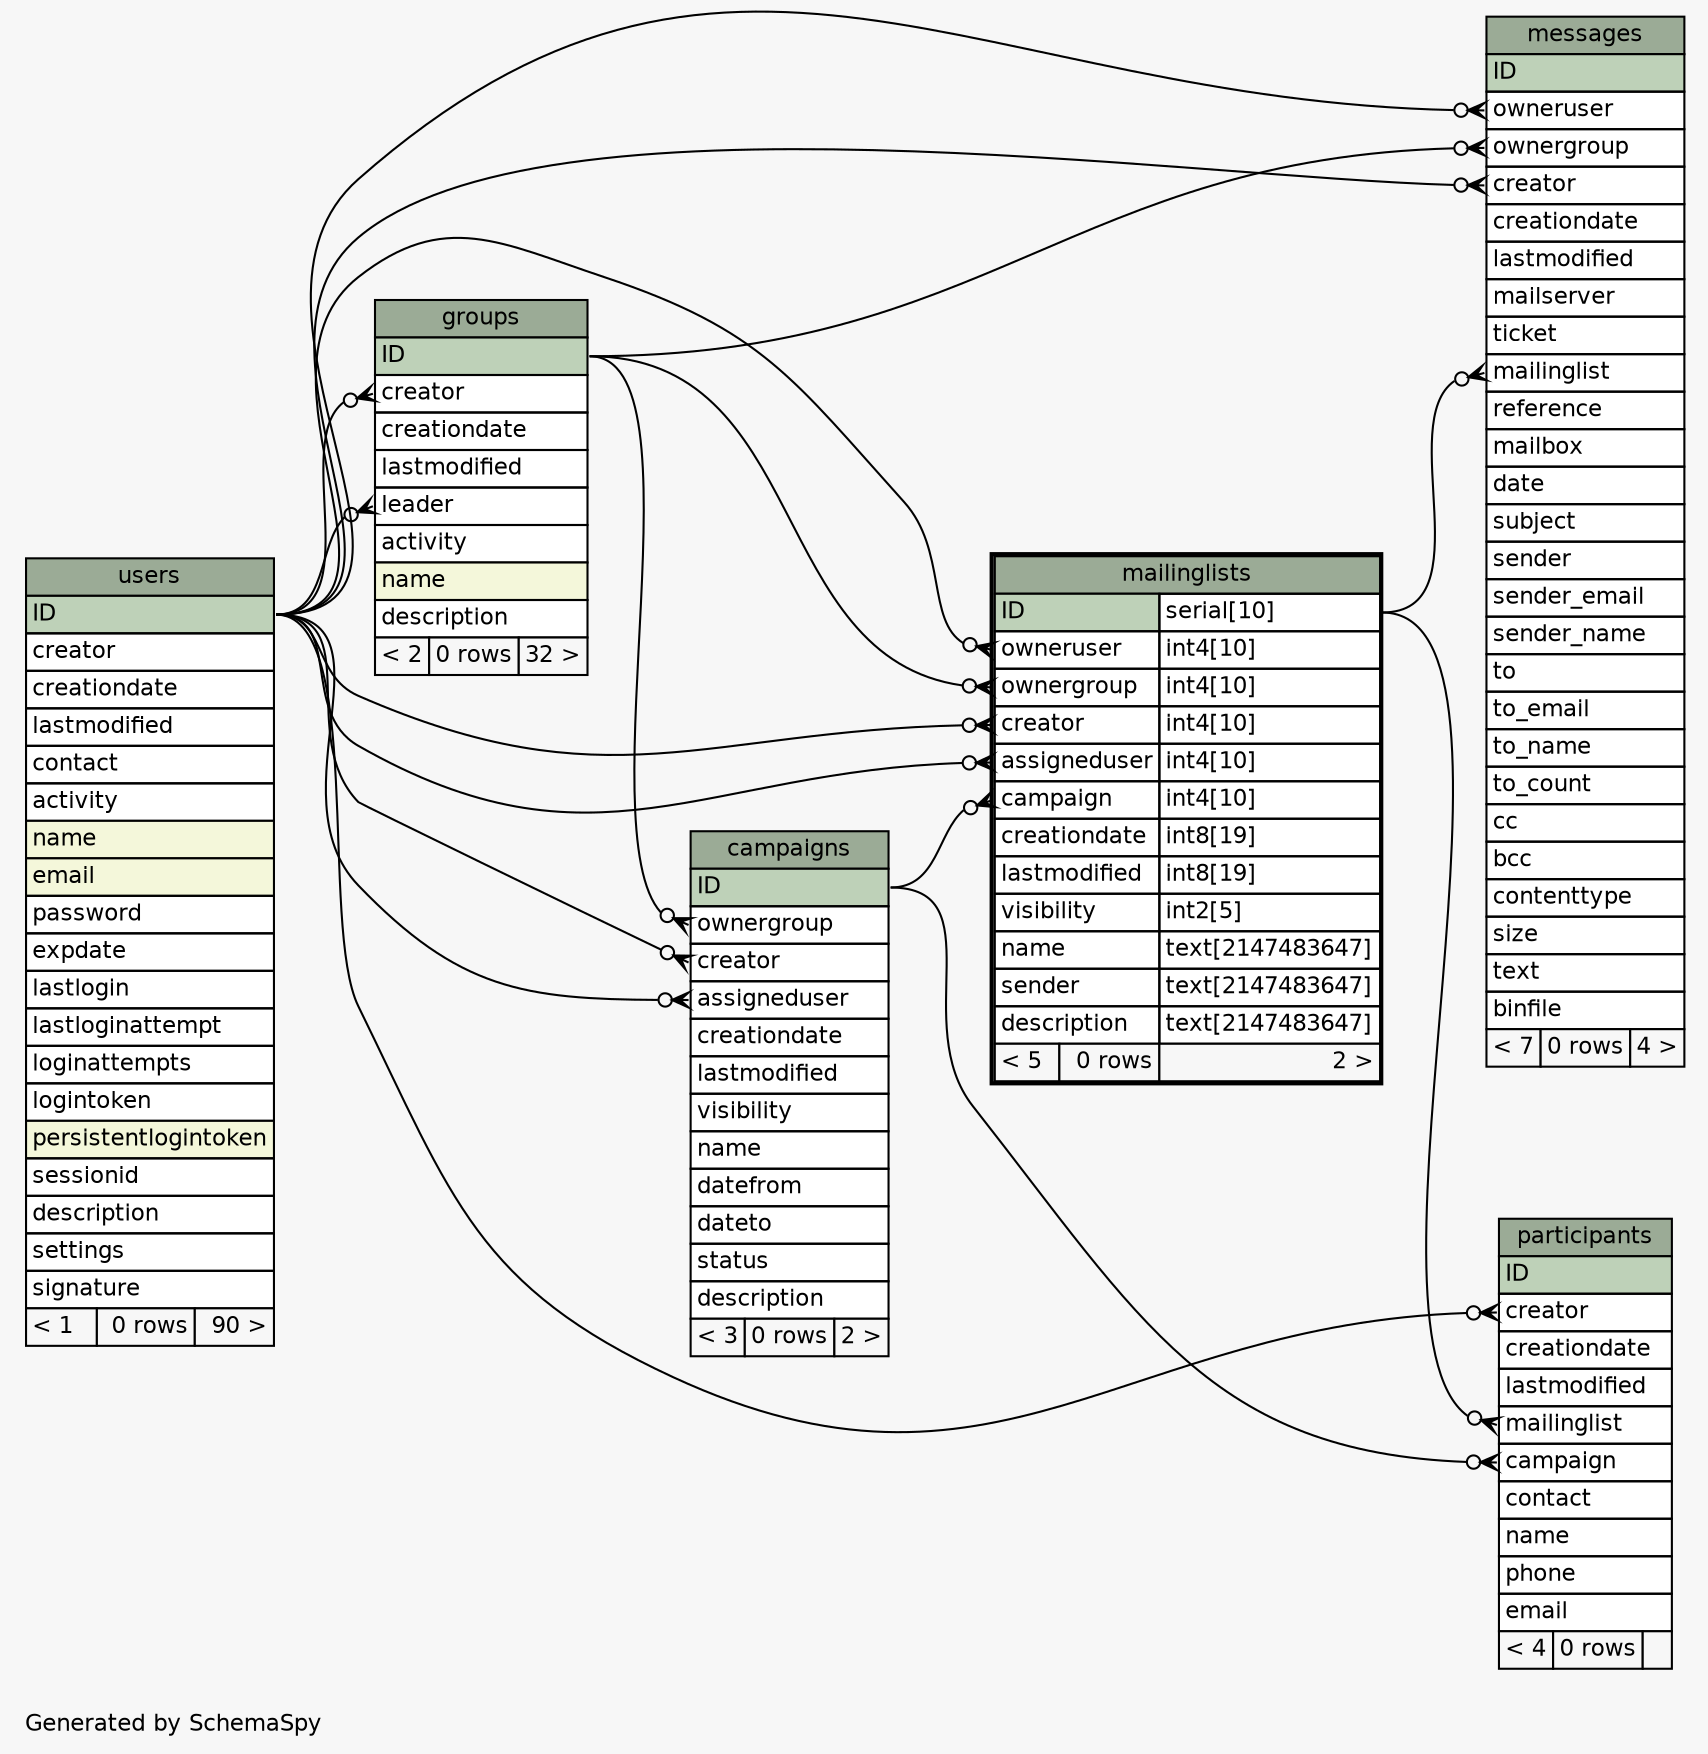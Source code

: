// dot 2.38.0 on Mac OS X 10.11.3
// SchemaSpy rev 590
digraph "oneDegreeRelationshipsDiagram" {
  graph [
    rankdir="RL"
    bgcolor="#f7f7f7"
    label="\nGenerated by SchemaSpy"
    labeljust="l"
    nodesep="0.18"
    ranksep="0.46"
    fontname="Helvetica"
    fontsize="11"
  ];
  node [
    fontname="Helvetica"
    fontsize="11"
    shape="plaintext"
  ];
  edge [
    arrowsize="0.8"
  ];
  "campaigns":"assigneduser":w -> "users":"ID":e [arrowhead=none dir=back arrowtail=crowodot];
  "campaigns":"creator":w -> "users":"ID":e [arrowhead=none dir=back arrowtail=crowodot];
  "campaigns":"ownergroup":w -> "groups":"ID":e [arrowhead=none dir=back arrowtail=crowodot];
  "groups":"creator":w -> "users":"ID":e [arrowhead=none dir=back arrowtail=crowodot];
  "groups":"leader":w -> "users":"ID":e [arrowhead=none dir=back arrowtail=crowodot];
  "mailinglists":"assigneduser":w -> "users":"ID":e [arrowhead=none dir=back arrowtail=crowodot];
  "mailinglists":"campaign":w -> "campaigns":"ID":e [arrowhead=none dir=back arrowtail=crowodot];
  "mailinglists":"creator":w -> "users":"ID":e [arrowhead=none dir=back arrowtail=crowodot];
  "mailinglists":"ownergroup":w -> "groups":"ID":e [arrowhead=none dir=back arrowtail=crowodot];
  "mailinglists":"owneruser":w -> "users":"ID":e [arrowhead=none dir=back arrowtail=crowodot];
  "messages":"creator":w -> "users":"ID":e [arrowhead=none dir=back arrowtail=crowodot];
  "messages":"mailinglist":w -> "mailinglists":"ID.type":e [arrowhead=none dir=back arrowtail=crowodot];
  "messages":"ownergroup":w -> "groups":"ID":e [arrowhead=none dir=back arrowtail=crowodot];
  "messages":"owneruser":w -> "users":"ID":e [arrowhead=none dir=back arrowtail=crowodot];
  "participants":"campaign":w -> "campaigns":"ID":e [arrowhead=none dir=back arrowtail=crowodot];
  "participants":"creator":w -> "users":"ID":e [arrowhead=none dir=back arrowtail=crowodot];
  "participants":"mailinglist":w -> "mailinglists":"ID.type":e [arrowhead=none dir=back arrowtail=crowodot];
  "campaigns" [
    label=<
    <TABLE BORDER="0" CELLBORDER="1" CELLSPACING="0" BGCOLOR="#ffffff">
      <TR><TD COLSPAN="3" BGCOLOR="#9bab96" ALIGN="CENTER">campaigns</TD></TR>
      <TR><TD PORT="ID" COLSPAN="3" BGCOLOR="#bed1b8" ALIGN="LEFT">ID</TD></TR>
      <TR><TD PORT="ownergroup" COLSPAN="3" ALIGN="LEFT">ownergroup</TD></TR>
      <TR><TD PORT="creator" COLSPAN="3" ALIGN="LEFT">creator</TD></TR>
      <TR><TD PORT="assigneduser" COLSPAN="3" ALIGN="LEFT">assigneduser</TD></TR>
      <TR><TD PORT="creationdate" COLSPAN="3" ALIGN="LEFT">creationdate</TD></TR>
      <TR><TD PORT="lastmodified" COLSPAN="3" ALIGN="LEFT">lastmodified</TD></TR>
      <TR><TD PORT="visibility" COLSPAN="3" ALIGN="LEFT">visibility</TD></TR>
      <TR><TD PORT="name" COLSPAN="3" ALIGN="LEFT">name</TD></TR>
      <TR><TD PORT="datefrom" COLSPAN="3" ALIGN="LEFT">datefrom</TD></TR>
      <TR><TD PORT="dateto" COLSPAN="3" ALIGN="LEFT">dateto</TD></TR>
      <TR><TD PORT="status" COLSPAN="3" ALIGN="LEFT">status</TD></TR>
      <TR><TD PORT="description" COLSPAN="3" ALIGN="LEFT">description</TD></TR>
      <TR><TD ALIGN="LEFT" BGCOLOR="#f7f7f7">&lt; 3</TD><TD ALIGN="RIGHT" BGCOLOR="#f7f7f7">0 rows</TD><TD ALIGN="RIGHT" BGCOLOR="#f7f7f7">2 &gt;</TD></TR>
    </TABLE>>
    URL="campaigns.html"
    tooltip="campaigns"
  ];
  "groups" [
    label=<
    <TABLE BORDER="0" CELLBORDER="1" CELLSPACING="0" BGCOLOR="#ffffff">
      <TR><TD COLSPAN="3" BGCOLOR="#9bab96" ALIGN="CENTER">groups</TD></TR>
      <TR><TD PORT="ID" COLSPAN="3" BGCOLOR="#bed1b8" ALIGN="LEFT">ID</TD></TR>
      <TR><TD PORT="creator" COLSPAN="3" ALIGN="LEFT">creator</TD></TR>
      <TR><TD PORT="creationdate" COLSPAN="3" ALIGN="LEFT">creationdate</TD></TR>
      <TR><TD PORT="lastmodified" COLSPAN="3" ALIGN="LEFT">lastmodified</TD></TR>
      <TR><TD PORT="leader" COLSPAN="3" ALIGN="LEFT">leader</TD></TR>
      <TR><TD PORT="activity" COLSPAN="3" ALIGN="LEFT">activity</TD></TR>
      <TR><TD PORT="name" COLSPAN="3" BGCOLOR="#f4f7da" ALIGN="LEFT">name</TD></TR>
      <TR><TD PORT="description" COLSPAN="3" ALIGN="LEFT">description</TD></TR>
      <TR><TD ALIGN="LEFT" BGCOLOR="#f7f7f7">&lt; 2</TD><TD ALIGN="RIGHT" BGCOLOR="#f7f7f7">0 rows</TD><TD ALIGN="RIGHT" BGCOLOR="#f7f7f7">32 &gt;</TD></TR>
    </TABLE>>
    URL="groups.html"
    tooltip="groups"
  ];
  "mailinglists" [
    label=<
    <TABLE BORDER="2" CELLBORDER="1" CELLSPACING="0" BGCOLOR="#ffffff">
      <TR><TD COLSPAN="3" BGCOLOR="#9bab96" ALIGN="CENTER">mailinglists</TD></TR>
      <TR><TD PORT="ID" COLSPAN="2" BGCOLOR="#bed1b8" ALIGN="LEFT">ID</TD><TD PORT="ID.type" ALIGN="LEFT">serial[10]</TD></TR>
      <TR><TD PORT="owneruser" COLSPAN="2" ALIGN="LEFT">owneruser</TD><TD PORT="owneruser.type" ALIGN="LEFT">int4[10]</TD></TR>
      <TR><TD PORT="ownergroup" COLSPAN="2" ALIGN="LEFT">ownergroup</TD><TD PORT="ownergroup.type" ALIGN="LEFT">int4[10]</TD></TR>
      <TR><TD PORT="creator" COLSPAN="2" ALIGN="LEFT">creator</TD><TD PORT="creator.type" ALIGN="LEFT">int4[10]</TD></TR>
      <TR><TD PORT="assigneduser" COLSPAN="2" ALIGN="LEFT">assigneduser</TD><TD PORT="assigneduser.type" ALIGN="LEFT">int4[10]</TD></TR>
      <TR><TD PORT="campaign" COLSPAN="2" ALIGN="LEFT">campaign</TD><TD PORT="campaign.type" ALIGN="LEFT">int4[10]</TD></TR>
      <TR><TD PORT="creationdate" COLSPAN="2" ALIGN="LEFT">creationdate</TD><TD PORT="creationdate.type" ALIGN="LEFT">int8[19]</TD></TR>
      <TR><TD PORT="lastmodified" COLSPAN="2" ALIGN="LEFT">lastmodified</TD><TD PORT="lastmodified.type" ALIGN="LEFT">int8[19]</TD></TR>
      <TR><TD PORT="visibility" COLSPAN="2" ALIGN="LEFT">visibility</TD><TD PORT="visibility.type" ALIGN="LEFT">int2[5]</TD></TR>
      <TR><TD PORT="name" COLSPAN="2" ALIGN="LEFT">name</TD><TD PORT="name.type" ALIGN="LEFT">text[2147483647]</TD></TR>
      <TR><TD PORT="sender" COLSPAN="2" ALIGN="LEFT">sender</TD><TD PORT="sender.type" ALIGN="LEFT">text[2147483647]</TD></TR>
      <TR><TD PORT="description" COLSPAN="2" ALIGN="LEFT">description</TD><TD PORT="description.type" ALIGN="LEFT">text[2147483647]</TD></TR>
      <TR><TD ALIGN="LEFT" BGCOLOR="#f7f7f7">&lt; 5</TD><TD ALIGN="RIGHT" BGCOLOR="#f7f7f7">0 rows</TD><TD ALIGN="RIGHT" BGCOLOR="#f7f7f7">2 &gt;</TD></TR>
    </TABLE>>
    URL="mailinglists.html"
    tooltip="mailinglists"
  ];
  "messages" [
    label=<
    <TABLE BORDER="0" CELLBORDER="1" CELLSPACING="0" BGCOLOR="#ffffff">
      <TR><TD COLSPAN="3" BGCOLOR="#9bab96" ALIGN="CENTER">messages</TD></TR>
      <TR><TD PORT="ID" COLSPAN="3" BGCOLOR="#bed1b8" ALIGN="LEFT">ID</TD></TR>
      <TR><TD PORT="owneruser" COLSPAN="3" ALIGN="LEFT">owneruser</TD></TR>
      <TR><TD PORT="ownergroup" COLSPAN="3" ALIGN="LEFT">ownergroup</TD></TR>
      <TR><TD PORT="creator" COLSPAN="3" ALIGN="LEFT">creator</TD></TR>
      <TR><TD PORT="creationdate" COLSPAN="3" ALIGN="LEFT">creationdate</TD></TR>
      <TR><TD PORT="lastmodified" COLSPAN="3" ALIGN="LEFT">lastmodified</TD></TR>
      <TR><TD PORT="mailserver" COLSPAN="3" ALIGN="LEFT">mailserver</TD></TR>
      <TR><TD PORT="ticket" COLSPAN="3" ALIGN="LEFT">ticket</TD></TR>
      <TR><TD PORT="mailinglist" COLSPAN="3" ALIGN="LEFT">mailinglist</TD></TR>
      <TR><TD PORT="reference" COLSPAN="3" ALIGN="LEFT">reference</TD></TR>
      <TR><TD PORT="mailbox" COLSPAN="3" ALIGN="LEFT">mailbox</TD></TR>
      <TR><TD PORT="date" COLSPAN="3" ALIGN="LEFT">date</TD></TR>
      <TR><TD PORT="subject" COLSPAN="3" ALIGN="LEFT">subject</TD></TR>
      <TR><TD PORT="sender" COLSPAN="3" ALIGN="LEFT">sender</TD></TR>
      <TR><TD PORT="sender_email" COLSPAN="3" ALIGN="LEFT">sender_email</TD></TR>
      <TR><TD PORT="sender_name" COLSPAN="3" ALIGN="LEFT">sender_name</TD></TR>
      <TR><TD PORT="to" COLSPAN="3" ALIGN="LEFT">to</TD></TR>
      <TR><TD PORT="to_email" COLSPAN="3" ALIGN="LEFT">to_email</TD></TR>
      <TR><TD PORT="to_name" COLSPAN="3" ALIGN="LEFT">to_name</TD></TR>
      <TR><TD PORT="to_count" COLSPAN="3" ALIGN="LEFT">to_count</TD></TR>
      <TR><TD PORT="cc" COLSPAN="3" ALIGN="LEFT">cc</TD></TR>
      <TR><TD PORT="bcc" COLSPAN="3" ALIGN="LEFT">bcc</TD></TR>
      <TR><TD PORT="contenttype" COLSPAN="3" ALIGN="LEFT">contenttype</TD></TR>
      <TR><TD PORT="size" COLSPAN="3" ALIGN="LEFT">size</TD></TR>
      <TR><TD PORT="text" COLSPAN="3" ALIGN="LEFT">text</TD></TR>
      <TR><TD PORT="binfile" COLSPAN="3" ALIGN="LEFT">binfile</TD></TR>
      <TR><TD ALIGN="LEFT" BGCOLOR="#f7f7f7">&lt; 7</TD><TD ALIGN="RIGHT" BGCOLOR="#f7f7f7">0 rows</TD><TD ALIGN="RIGHT" BGCOLOR="#f7f7f7">4 &gt;</TD></TR>
    </TABLE>>
    URL="messages.html"
    tooltip="messages"
  ];
  "participants" [
    label=<
    <TABLE BORDER="0" CELLBORDER="1" CELLSPACING="0" BGCOLOR="#ffffff">
      <TR><TD COLSPAN="3" BGCOLOR="#9bab96" ALIGN="CENTER">participants</TD></TR>
      <TR><TD PORT="ID" COLSPAN="3" BGCOLOR="#bed1b8" ALIGN="LEFT">ID</TD></TR>
      <TR><TD PORT="creator" COLSPAN="3" ALIGN="LEFT">creator</TD></TR>
      <TR><TD PORT="creationdate" COLSPAN="3" ALIGN="LEFT">creationdate</TD></TR>
      <TR><TD PORT="lastmodified" COLSPAN="3" ALIGN="LEFT">lastmodified</TD></TR>
      <TR><TD PORT="mailinglist" COLSPAN="3" ALIGN="LEFT">mailinglist</TD></TR>
      <TR><TD PORT="campaign" COLSPAN="3" ALIGN="LEFT">campaign</TD></TR>
      <TR><TD PORT="contact" COLSPAN="3" ALIGN="LEFT">contact</TD></TR>
      <TR><TD PORT="name" COLSPAN="3" ALIGN="LEFT">name</TD></TR>
      <TR><TD PORT="phone" COLSPAN="3" ALIGN="LEFT">phone</TD></TR>
      <TR><TD PORT="email" COLSPAN="3" ALIGN="LEFT">email</TD></TR>
      <TR><TD ALIGN="LEFT" BGCOLOR="#f7f7f7">&lt; 4</TD><TD ALIGN="RIGHT" BGCOLOR="#f7f7f7">0 rows</TD><TD ALIGN="RIGHT" BGCOLOR="#f7f7f7">  </TD></TR>
    </TABLE>>
    URL="participants.html"
    tooltip="participants"
  ];
  "users" [
    label=<
    <TABLE BORDER="0" CELLBORDER="1" CELLSPACING="0" BGCOLOR="#ffffff">
      <TR><TD COLSPAN="3" BGCOLOR="#9bab96" ALIGN="CENTER">users</TD></TR>
      <TR><TD PORT="ID" COLSPAN="3" BGCOLOR="#bed1b8" ALIGN="LEFT">ID</TD></TR>
      <TR><TD PORT="creator" COLSPAN="3" ALIGN="LEFT">creator</TD></TR>
      <TR><TD PORT="creationdate" COLSPAN="3" ALIGN="LEFT">creationdate</TD></TR>
      <TR><TD PORT="lastmodified" COLSPAN="3" ALIGN="LEFT">lastmodified</TD></TR>
      <TR><TD PORT="contact" COLSPAN="3" ALIGN="LEFT">contact</TD></TR>
      <TR><TD PORT="activity" COLSPAN="3" ALIGN="LEFT">activity</TD></TR>
      <TR><TD PORT="name" COLSPAN="3" BGCOLOR="#f4f7da" ALIGN="LEFT">name</TD></TR>
      <TR><TD PORT="email" COLSPAN="3" BGCOLOR="#f4f7da" ALIGN="LEFT">email</TD></TR>
      <TR><TD PORT="password" COLSPAN="3" ALIGN="LEFT">password</TD></TR>
      <TR><TD PORT="expdate" COLSPAN="3" ALIGN="LEFT">expdate</TD></TR>
      <TR><TD PORT="lastlogin" COLSPAN="3" ALIGN="LEFT">lastlogin</TD></TR>
      <TR><TD PORT="lastloginattempt" COLSPAN="3" ALIGN="LEFT">lastloginattempt</TD></TR>
      <TR><TD PORT="loginattempts" COLSPAN="3" ALIGN="LEFT">loginattempts</TD></TR>
      <TR><TD PORT="logintoken" COLSPAN="3" ALIGN="LEFT">logintoken</TD></TR>
      <TR><TD PORT="persistentlogintoken" COLSPAN="3" BGCOLOR="#f4f7da" ALIGN="LEFT">persistentlogintoken</TD></TR>
      <TR><TD PORT="sessionid" COLSPAN="3" ALIGN="LEFT">sessionid</TD></TR>
      <TR><TD PORT="description" COLSPAN="3" ALIGN="LEFT">description</TD></TR>
      <TR><TD PORT="settings" COLSPAN="3" ALIGN="LEFT">settings</TD></TR>
      <TR><TD PORT="signature" COLSPAN="3" ALIGN="LEFT">signature</TD></TR>
      <TR><TD ALIGN="LEFT" BGCOLOR="#f7f7f7">&lt; 1</TD><TD ALIGN="RIGHT" BGCOLOR="#f7f7f7">0 rows</TD><TD ALIGN="RIGHT" BGCOLOR="#f7f7f7">90 &gt;</TD></TR>
    </TABLE>>
    URL="users.html"
    tooltip="users"
  ];
}
